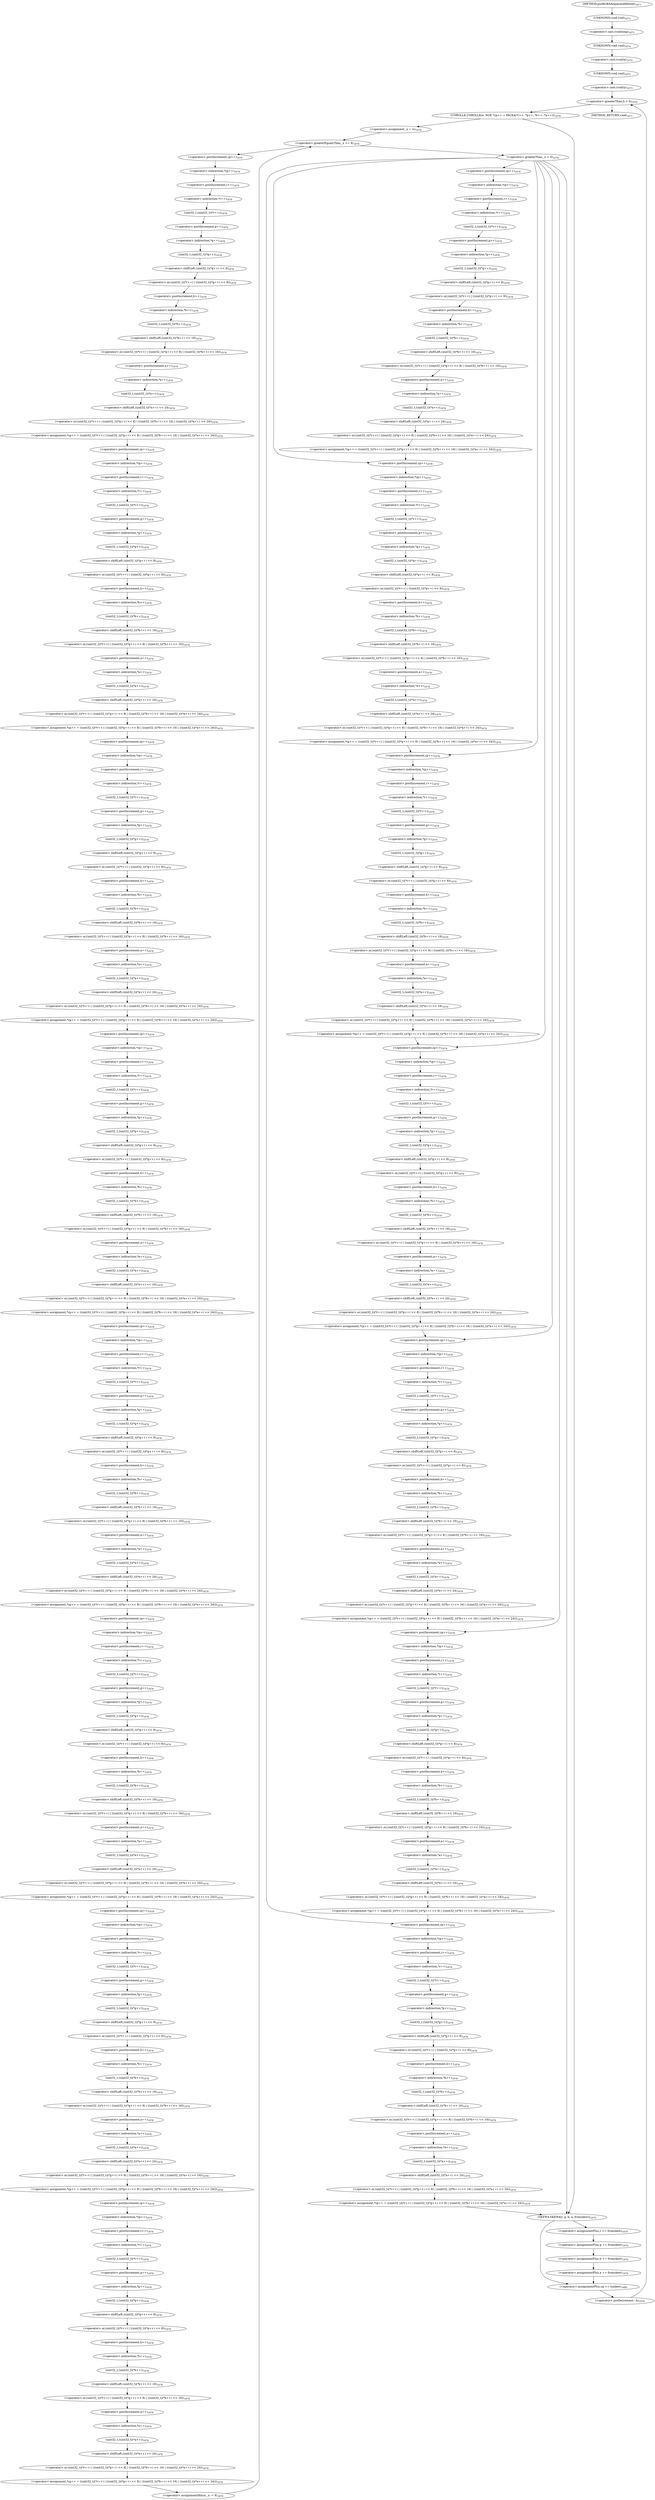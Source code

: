 digraph "putRGBAAseparate8bittile" {  
"53856" [label = <(&lt;operator&gt;.cast,(void)img)<SUB>1873</SUB>> ]
"53859" [label = <(&lt;operator&gt;.cast,(void)x)<SUB>1874</SUB>> ]
"53862" [label = <(&lt;operator&gt;.cast,(void)y)<SUB>1875</SUB>> ]
"53857" [label = <(UNKNOWN,void,void)<SUB>1873</SUB>> ]
"53860" [label = <(UNKNOWN,void,void)<SUB>1874</SUB>> ]
"53863" [label = <(UNKNOWN,void,void)<SUB>1875</SUB>> ]
"53867" [label = <(&lt;operator&gt;.greaterThan,h &gt; 0)<SUB>1876</SUB>> ]
"53870" [label = <(&lt;operator&gt;.preDecrement,--h)<SUB>1876</SUB>> ]
"53873" [label = <(UNROLL8,UNROLL8(w, NOP, *cp++ = PACK4(*r++, *g++, *b++, *a++)))<SUB>1878</SUB>> ]
"54347" [label = <(SKEW4,SKEW4(r, g, b, a, fromskew))<SUB>1879</SUB>> ]
"54367" [label = <(&lt;operator&gt;.assignmentPlus,cp += toskew)<SUB>1880</SUB>> ]
"54355" [label = <(&lt;operator&gt;.assignmentPlus,r += fromskew)<SUB>1879</SUB>> ]
"54358" [label = <(&lt;operator&gt;.assignmentPlus,g += fromskew)<SUB>1879</SUB>> ]
"54361" [label = <(&lt;operator&gt;.assignmentPlus,b += fromskew)<SUB>1879</SUB>> ]
"54364" [label = <(&lt;operator&gt;.assignmentPlus,a += fromskew)<SUB>1879</SUB>> ]
"53883" [label = <(&lt;operator&gt;.greaterEqualsThan,_x &gt;= 8)<SUB>1878</SUB>> ]
"53886" [label = <(&lt;operator&gt;.assignmentMinus,_x -= 8)<SUB>1878</SUB>> ]
"54123" [label = <(&lt;operator&gt;.greaterThan,_x &gt; 0)<SUB>1878</SUB>> ]
"53880" [label = <(&lt;operator&gt;.assignment,_x = w)<SUB>1878</SUB>> ]
"53890" [label = <(&lt;operator&gt;.assignment,*cp++ = ((uint32_t)(*r++) | ((uint32_t)(*g++) &lt;&lt; 8) | ((uint32_t)(*b++) &lt;&lt; 16) | ((uint32_t)(*a++) &lt;&lt; 24)))<SUB>1878</SUB>> ]
"53919" [label = <(&lt;operator&gt;.assignment,*cp++ = ((uint32_t)(*r++) | ((uint32_t)(*g++) &lt;&lt; 8) | ((uint32_t)(*b++) &lt;&lt; 16) | ((uint32_t)(*a++) &lt;&lt; 24)))<SUB>1878</SUB>> ]
"53948" [label = <(&lt;operator&gt;.assignment,*cp++ = ((uint32_t)(*r++) | ((uint32_t)(*g++) &lt;&lt; 8) | ((uint32_t)(*b++) &lt;&lt; 16) | ((uint32_t)(*a++) &lt;&lt; 24)))<SUB>1878</SUB>> ]
"53977" [label = <(&lt;operator&gt;.assignment,*cp++ = ((uint32_t)(*r++) | ((uint32_t)(*g++) &lt;&lt; 8) | ((uint32_t)(*b++) &lt;&lt; 16) | ((uint32_t)(*a++) &lt;&lt; 24)))<SUB>1878</SUB>> ]
"54006" [label = <(&lt;operator&gt;.assignment,*cp++ = ((uint32_t)(*r++) | ((uint32_t)(*g++) &lt;&lt; 8) | ((uint32_t)(*b++) &lt;&lt; 16) | ((uint32_t)(*a++) &lt;&lt; 24)))<SUB>1878</SUB>> ]
"54035" [label = <(&lt;operator&gt;.assignment,*cp++ = ((uint32_t)(*r++) | ((uint32_t)(*g++) &lt;&lt; 8) | ((uint32_t)(*b++) &lt;&lt; 16) | ((uint32_t)(*a++) &lt;&lt; 24)))<SUB>1878</SUB>> ]
"54064" [label = <(&lt;operator&gt;.assignment,*cp++ = ((uint32_t)(*r++) | ((uint32_t)(*g++) &lt;&lt; 8) | ((uint32_t)(*b++) &lt;&lt; 16) | ((uint32_t)(*a++) &lt;&lt; 24)))<SUB>1878</SUB>> ]
"54093" [label = <(&lt;operator&gt;.assignment,*cp++ = ((uint32_t)(*r++) | ((uint32_t)(*g++) &lt;&lt; 8) | ((uint32_t)(*b++) &lt;&lt; 16) | ((uint32_t)(*a++) &lt;&lt; 24)))<SUB>1878</SUB>> ]
"53891" [label = <(&lt;operator&gt;.indirection,*cp++)<SUB>1878</SUB>> ]
"53894" [label = <(&lt;operator&gt;.or,(uint32_t)(*r++) | ((uint32_t)(*g++) &lt;&lt; 8) | ((uint32_t)(*b++) &lt;&lt; 16) | ((uint32_t)(*a++) &lt;&lt; 24))<SUB>1878</SUB>> ]
"53920" [label = <(&lt;operator&gt;.indirection,*cp++)<SUB>1878</SUB>> ]
"53923" [label = <(&lt;operator&gt;.or,(uint32_t)(*r++) | ((uint32_t)(*g++) &lt;&lt; 8) | ((uint32_t)(*b++) &lt;&lt; 16) | ((uint32_t)(*a++) &lt;&lt; 24))<SUB>1878</SUB>> ]
"53949" [label = <(&lt;operator&gt;.indirection,*cp++)<SUB>1878</SUB>> ]
"53952" [label = <(&lt;operator&gt;.or,(uint32_t)(*r++) | ((uint32_t)(*g++) &lt;&lt; 8) | ((uint32_t)(*b++) &lt;&lt; 16) | ((uint32_t)(*a++) &lt;&lt; 24))<SUB>1878</SUB>> ]
"53978" [label = <(&lt;operator&gt;.indirection,*cp++)<SUB>1878</SUB>> ]
"53981" [label = <(&lt;operator&gt;.or,(uint32_t)(*r++) | ((uint32_t)(*g++) &lt;&lt; 8) | ((uint32_t)(*b++) &lt;&lt; 16) | ((uint32_t)(*a++) &lt;&lt; 24))<SUB>1878</SUB>> ]
"54007" [label = <(&lt;operator&gt;.indirection,*cp++)<SUB>1878</SUB>> ]
"54010" [label = <(&lt;operator&gt;.or,(uint32_t)(*r++) | ((uint32_t)(*g++) &lt;&lt; 8) | ((uint32_t)(*b++) &lt;&lt; 16) | ((uint32_t)(*a++) &lt;&lt; 24))<SUB>1878</SUB>> ]
"54036" [label = <(&lt;operator&gt;.indirection,*cp++)<SUB>1878</SUB>> ]
"54039" [label = <(&lt;operator&gt;.or,(uint32_t)(*r++) | ((uint32_t)(*g++) &lt;&lt; 8) | ((uint32_t)(*b++) &lt;&lt; 16) | ((uint32_t)(*a++) &lt;&lt; 24))<SUB>1878</SUB>> ]
"54065" [label = <(&lt;operator&gt;.indirection,*cp++)<SUB>1878</SUB>> ]
"54068" [label = <(&lt;operator&gt;.or,(uint32_t)(*r++) | ((uint32_t)(*g++) &lt;&lt; 8) | ((uint32_t)(*b++) &lt;&lt; 16) | ((uint32_t)(*a++) &lt;&lt; 24))<SUB>1878</SUB>> ]
"54094" [label = <(&lt;operator&gt;.indirection,*cp++)<SUB>1878</SUB>> ]
"54097" [label = <(&lt;operator&gt;.or,(uint32_t)(*r++) | ((uint32_t)(*g++) &lt;&lt; 8) | ((uint32_t)(*b++) &lt;&lt; 16) | ((uint32_t)(*a++) &lt;&lt; 24))<SUB>1878</SUB>> ]
"53892" [label = <(&lt;operator&gt;.postIncrement,cp++)<SUB>1878</SUB>> ]
"53895" [label = <(&lt;operator&gt;.or,(uint32_t)(*r++) | ((uint32_t)(*g++) &lt;&lt; 8) | ((uint32_t)(*b++) &lt;&lt; 16))<SUB>1878</SUB>> ]
"53913" [label = <(&lt;operator&gt;.shiftLeft,(uint32_t)(*a++) &lt;&lt; 24)<SUB>1878</SUB>> ]
"53921" [label = <(&lt;operator&gt;.postIncrement,cp++)<SUB>1878</SUB>> ]
"53924" [label = <(&lt;operator&gt;.or,(uint32_t)(*r++) | ((uint32_t)(*g++) &lt;&lt; 8) | ((uint32_t)(*b++) &lt;&lt; 16))<SUB>1878</SUB>> ]
"53942" [label = <(&lt;operator&gt;.shiftLeft,(uint32_t)(*a++) &lt;&lt; 24)<SUB>1878</SUB>> ]
"53950" [label = <(&lt;operator&gt;.postIncrement,cp++)<SUB>1878</SUB>> ]
"53953" [label = <(&lt;operator&gt;.or,(uint32_t)(*r++) | ((uint32_t)(*g++) &lt;&lt; 8) | ((uint32_t)(*b++) &lt;&lt; 16))<SUB>1878</SUB>> ]
"53971" [label = <(&lt;operator&gt;.shiftLeft,(uint32_t)(*a++) &lt;&lt; 24)<SUB>1878</SUB>> ]
"53979" [label = <(&lt;operator&gt;.postIncrement,cp++)<SUB>1878</SUB>> ]
"53982" [label = <(&lt;operator&gt;.or,(uint32_t)(*r++) | ((uint32_t)(*g++) &lt;&lt; 8) | ((uint32_t)(*b++) &lt;&lt; 16))<SUB>1878</SUB>> ]
"54000" [label = <(&lt;operator&gt;.shiftLeft,(uint32_t)(*a++) &lt;&lt; 24)<SUB>1878</SUB>> ]
"54008" [label = <(&lt;operator&gt;.postIncrement,cp++)<SUB>1878</SUB>> ]
"54011" [label = <(&lt;operator&gt;.or,(uint32_t)(*r++) | ((uint32_t)(*g++) &lt;&lt; 8) | ((uint32_t)(*b++) &lt;&lt; 16))<SUB>1878</SUB>> ]
"54029" [label = <(&lt;operator&gt;.shiftLeft,(uint32_t)(*a++) &lt;&lt; 24)<SUB>1878</SUB>> ]
"54037" [label = <(&lt;operator&gt;.postIncrement,cp++)<SUB>1878</SUB>> ]
"54040" [label = <(&lt;operator&gt;.or,(uint32_t)(*r++) | ((uint32_t)(*g++) &lt;&lt; 8) | ((uint32_t)(*b++) &lt;&lt; 16))<SUB>1878</SUB>> ]
"54058" [label = <(&lt;operator&gt;.shiftLeft,(uint32_t)(*a++) &lt;&lt; 24)<SUB>1878</SUB>> ]
"54066" [label = <(&lt;operator&gt;.postIncrement,cp++)<SUB>1878</SUB>> ]
"54069" [label = <(&lt;operator&gt;.or,(uint32_t)(*r++) | ((uint32_t)(*g++) &lt;&lt; 8) | ((uint32_t)(*b++) &lt;&lt; 16))<SUB>1878</SUB>> ]
"54087" [label = <(&lt;operator&gt;.shiftLeft,(uint32_t)(*a++) &lt;&lt; 24)<SUB>1878</SUB>> ]
"54095" [label = <(&lt;operator&gt;.postIncrement,cp++)<SUB>1878</SUB>> ]
"54098" [label = <(&lt;operator&gt;.or,(uint32_t)(*r++) | ((uint32_t)(*g++) &lt;&lt; 8) | ((uint32_t)(*b++) &lt;&lt; 16))<SUB>1878</SUB>> ]
"54116" [label = <(&lt;operator&gt;.shiftLeft,(uint32_t)(*a++) &lt;&lt; 24)<SUB>1878</SUB>> ]
"54132" [label = <(&lt;operator&gt;.assignment,*cp++ = ((uint32_t)(*r++) | ((uint32_t)(*g++) &lt;&lt; 8) | ((uint32_t)(*b++) &lt;&lt; 16) | ((uint32_t)(*a++) &lt;&lt; 24)))<SUB>1878</SUB>> ]
"54163" [label = <(&lt;operator&gt;.assignment,*cp++ = ((uint32_t)(*r++) | ((uint32_t)(*g++) &lt;&lt; 8) | ((uint32_t)(*b++) &lt;&lt; 16) | ((uint32_t)(*a++) &lt;&lt; 24)))<SUB>1878</SUB>> ]
"54194" [label = <(&lt;operator&gt;.assignment,*cp++ = ((uint32_t)(*r++) | ((uint32_t)(*g++) &lt;&lt; 8) | ((uint32_t)(*b++) &lt;&lt; 16) | ((uint32_t)(*a++) &lt;&lt; 24)))<SUB>1878</SUB>> ]
"54225" [label = <(&lt;operator&gt;.assignment,*cp++ = ((uint32_t)(*r++) | ((uint32_t)(*g++) &lt;&lt; 8) | ((uint32_t)(*b++) &lt;&lt; 16) | ((uint32_t)(*a++) &lt;&lt; 24)))<SUB>1878</SUB>> ]
"54256" [label = <(&lt;operator&gt;.assignment,*cp++ = ((uint32_t)(*r++) | ((uint32_t)(*g++) &lt;&lt; 8) | ((uint32_t)(*b++) &lt;&lt; 16) | ((uint32_t)(*a++) &lt;&lt; 24)))<SUB>1878</SUB>> ]
"54287" [label = <(&lt;operator&gt;.assignment,*cp++ = ((uint32_t)(*r++) | ((uint32_t)(*g++) &lt;&lt; 8) | ((uint32_t)(*b++) &lt;&lt; 16) | ((uint32_t)(*a++) &lt;&lt; 24)))<SUB>1878</SUB>> ]
"54318" [label = <(&lt;operator&gt;.assignment,*cp++ = ((uint32_t)(*r++) | ((uint32_t)(*g++) &lt;&lt; 8) | ((uint32_t)(*b++) &lt;&lt; 16) | ((uint32_t)(*a++) &lt;&lt; 24)))<SUB>1878</SUB>> ]
"53896" [label = <(&lt;operator&gt;.or,(uint32_t)(*r++) | ((uint32_t)(*g++) &lt;&lt; 8))<SUB>1878</SUB>> ]
"53907" [label = <(&lt;operator&gt;.shiftLeft,(uint32_t)(*b++) &lt;&lt; 16)<SUB>1878</SUB>> ]
"53914" [label = <(uint32_t,(uint32_t)(*a++))<SUB>1878</SUB>> ]
"53925" [label = <(&lt;operator&gt;.or,(uint32_t)(*r++) | ((uint32_t)(*g++) &lt;&lt; 8))<SUB>1878</SUB>> ]
"53936" [label = <(&lt;operator&gt;.shiftLeft,(uint32_t)(*b++) &lt;&lt; 16)<SUB>1878</SUB>> ]
"53943" [label = <(uint32_t,(uint32_t)(*a++))<SUB>1878</SUB>> ]
"53954" [label = <(&lt;operator&gt;.or,(uint32_t)(*r++) | ((uint32_t)(*g++) &lt;&lt; 8))<SUB>1878</SUB>> ]
"53965" [label = <(&lt;operator&gt;.shiftLeft,(uint32_t)(*b++) &lt;&lt; 16)<SUB>1878</SUB>> ]
"53972" [label = <(uint32_t,(uint32_t)(*a++))<SUB>1878</SUB>> ]
"53983" [label = <(&lt;operator&gt;.or,(uint32_t)(*r++) | ((uint32_t)(*g++) &lt;&lt; 8))<SUB>1878</SUB>> ]
"53994" [label = <(&lt;operator&gt;.shiftLeft,(uint32_t)(*b++) &lt;&lt; 16)<SUB>1878</SUB>> ]
"54001" [label = <(uint32_t,(uint32_t)(*a++))<SUB>1878</SUB>> ]
"54012" [label = <(&lt;operator&gt;.or,(uint32_t)(*r++) | ((uint32_t)(*g++) &lt;&lt; 8))<SUB>1878</SUB>> ]
"54023" [label = <(&lt;operator&gt;.shiftLeft,(uint32_t)(*b++) &lt;&lt; 16)<SUB>1878</SUB>> ]
"54030" [label = <(uint32_t,(uint32_t)(*a++))<SUB>1878</SUB>> ]
"54041" [label = <(&lt;operator&gt;.or,(uint32_t)(*r++) | ((uint32_t)(*g++) &lt;&lt; 8))<SUB>1878</SUB>> ]
"54052" [label = <(&lt;operator&gt;.shiftLeft,(uint32_t)(*b++) &lt;&lt; 16)<SUB>1878</SUB>> ]
"54059" [label = <(uint32_t,(uint32_t)(*a++))<SUB>1878</SUB>> ]
"54070" [label = <(&lt;operator&gt;.or,(uint32_t)(*r++) | ((uint32_t)(*g++) &lt;&lt; 8))<SUB>1878</SUB>> ]
"54081" [label = <(&lt;operator&gt;.shiftLeft,(uint32_t)(*b++) &lt;&lt; 16)<SUB>1878</SUB>> ]
"54088" [label = <(uint32_t,(uint32_t)(*a++))<SUB>1878</SUB>> ]
"54099" [label = <(&lt;operator&gt;.or,(uint32_t)(*r++) | ((uint32_t)(*g++) &lt;&lt; 8))<SUB>1878</SUB>> ]
"54110" [label = <(&lt;operator&gt;.shiftLeft,(uint32_t)(*b++) &lt;&lt; 16)<SUB>1878</SUB>> ]
"54117" [label = <(uint32_t,(uint32_t)(*a++))<SUB>1878</SUB>> ]
"54133" [label = <(&lt;operator&gt;.indirection,*cp++)<SUB>1878</SUB>> ]
"54136" [label = <(&lt;operator&gt;.or,(uint32_t)(*r++) | ((uint32_t)(*g++) &lt;&lt; 8) | ((uint32_t)(*b++) &lt;&lt; 16) | ((uint32_t)(*a++) &lt;&lt; 24))<SUB>1878</SUB>> ]
"54164" [label = <(&lt;operator&gt;.indirection,*cp++)<SUB>1878</SUB>> ]
"54167" [label = <(&lt;operator&gt;.or,(uint32_t)(*r++) | ((uint32_t)(*g++) &lt;&lt; 8) | ((uint32_t)(*b++) &lt;&lt; 16) | ((uint32_t)(*a++) &lt;&lt; 24))<SUB>1878</SUB>> ]
"54195" [label = <(&lt;operator&gt;.indirection,*cp++)<SUB>1878</SUB>> ]
"54198" [label = <(&lt;operator&gt;.or,(uint32_t)(*r++) | ((uint32_t)(*g++) &lt;&lt; 8) | ((uint32_t)(*b++) &lt;&lt; 16) | ((uint32_t)(*a++) &lt;&lt; 24))<SUB>1878</SUB>> ]
"54226" [label = <(&lt;operator&gt;.indirection,*cp++)<SUB>1878</SUB>> ]
"54229" [label = <(&lt;operator&gt;.or,(uint32_t)(*r++) | ((uint32_t)(*g++) &lt;&lt; 8) | ((uint32_t)(*b++) &lt;&lt; 16) | ((uint32_t)(*a++) &lt;&lt; 24))<SUB>1878</SUB>> ]
"54257" [label = <(&lt;operator&gt;.indirection,*cp++)<SUB>1878</SUB>> ]
"54260" [label = <(&lt;operator&gt;.or,(uint32_t)(*r++) | ((uint32_t)(*g++) &lt;&lt; 8) | ((uint32_t)(*b++) &lt;&lt; 16) | ((uint32_t)(*a++) &lt;&lt; 24))<SUB>1878</SUB>> ]
"54288" [label = <(&lt;operator&gt;.indirection,*cp++)<SUB>1878</SUB>> ]
"54291" [label = <(&lt;operator&gt;.or,(uint32_t)(*r++) | ((uint32_t)(*g++) &lt;&lt; 8) | ((uint32_t)(*b++) &lt;&lt; 16) | ((uint32_t)(*a++) &lt;&lt; 24))<SUB>1878</SUB>> ]
"54319" [label = <(&lt;operator&gt;.indirection,*cp++)<SUB>1878</SUB>> ]
"54322" [label = <(&lt;operator&gt;.or,(uint32_t)(*r++) | ((uint32_t)(*g++) &lt;&lt; 8) | ((uint32_t)(*b++) &lt;&lt; 16) | ((uint32_t)(*a++) &lt;&lt; 24))<SUB>1878</SUB>> ]
"53897" [label = <(uint32_t,(uint32_t)(*r++))<SUB>1878</SUB>> ]
"53901" [label = <(&lt;operator&gt;.shiftLeft,(uint32_t)(*g++) &lt;&lt; 8)<SUB>1878</SUB>> ]
"53908" [label = <(uint32_t,(uint32_t)(*b++))<SUB>1878</SUB>> ]
"53915" [label = <(&lt;operator&gt;.indirection,*a++)<SUB>1878</SUB>> ]
"53926" [label = <(uint32_t,(uint32_t)(*r++))<SUB>1878</SUB>> ]
"53930" [label = <(&lt;operator&gt;.shiftLeft,(uint32_t)(*g++) &lt;&lt; 8)<SUB>1878</SUB>> ]
"53937" [label = <(uint32_t,(uint32_t)(*b++))<SUB>1878</SUB>> ]
"53944" [label = <(&lt;operator&gt;.indirection,*a++)<SUB>1878</SUB>> ]
"53955" [label = <(uint32_t,(uint32_t)(*r++))<SUB>1878</SUB>> ]
"53959" [label = <(&lt;operator&gt;.shiftLeft,(uint32_t)(*g++) &lt;&lt; 8)<SUB>1878</SUB>> ]
"53966" [label = <(uint32_t,(uint32_t)(*b++))<SUB>1878</SUB>> ]
"53973" [label = <(&lt;operator&gt;.indirection,*a++)<SUB>1878</SUB>> ]
"53984" [label = <(uint32_t,(uint32_t)(*r++))<SUB>1878</SUB>> ]
"53988" [label = <(&lt;operator&gt;.shiftLeft,(uint32_t)(*g++) &lt;&lt; 8)<SUB>1878</SUB>> ]
"53995" [label = <(uint32_t,(uint32_t)(*b++))<SUB>1878</SUB>> ]
"54002" [label = <(&lt;operator&gt;.indirection,*a++)<SUB>1878</SUB>> ]
"54013" [label = <(uint32_t,(uint32_t)(*r++))<SUB>1878</SUB>> ]
"54017" [label = <(&lt;operator&gt;.shiftLeft,(uint32_t)(*g++) &lt;&lt; 8)<SUB>1878</SUB>> ]
"54024" [label = <(uint32_t,(uint32_t)(*b++))<SUB>1878</SUB>> ]
"54031" [label = <(&lt;operator&gt;.indirection,*a++)<SUB>1878</SUB>> ]
"54042" [label = <(uint32_t,(uint32_t)(*r++))<SUB>1878</SUB>> ]
"54046" [label = <(&lt;operator&gt;.shiftLeft,(uint32_t)(*g++) &lt;&lt; 8)<SUB>1878</SUB>> ]
"54053" [label = <(uint32_t,(uint32_t)(*b++))<SUB>1878</SUB>> ]
"54060" [label = <(&lt;operator&gt;.indirection,*a++)<SUB>1878</SUB>> ]
"54071" [label = <(uint32_t,(uint32_t)(*r++))<SUB>1878</SUB>> ]
"54075" [label = <(&lt;operator&gt;.shiftLeft,(uint32_t)(*g++) &lt;&lt; 8)<SUB>1878</SUB>> ]
"54082" [label = <(uint32_t,(uint32_t)(*b++))<SUB>1878</SUB>> ]
"54089" [label = <(&lt;operator&gt;.indirection,*a++)<SUB>1878</SUB>> ]
"54100" [label = <(uint32_t,(uint32_t)(*r++))<SUB>1878</SUB>> ]
"54104" [label = <(&lt;operator&gt;.shiftLeft,(uint32_t)(*g++) &lt;&lt; 8)<SUB>1878</SUB>> ]
"54111" [label = <(uint32_t,(uint32_t)(*b++))<SUB>1878</SUB>> ]
"54118" [label = <(&lt;operator&gt;.indirection,*a++)<SUB>1878</SUB>> ]
"54134" [label = <(&lt;operator&gt;.postIncrement,cp++)<SUB>1878</SUB>> ]
"54137" [label = <(&lt;operator&gt;.or,(uint32_t)(*r++) | ((uint32_t)(*g++) &lt;&lt; 8) | ((uint32_t)(*b++) &lt;&lt; 16))<SUB>1878</SUB>> ]
"54155" [label = <(&lt;operator&gt;.shiftLeft,(uint32_t)(*a++) &lt;&lt; 24)<SUB>1878</SUB>> ]
"54165" [label = <(&lt;operator&gt;.postIncrement,cp++)<SUB>1878</SUB>> ]
"54168" [label = <(&lt;operator&gt;.or,(uint32_t)(*r++) | ((uint32_t)(*g++) &lt;&lt; 8) | ((uint32_t)(*b++) &lt;&lt; 16))<SUB>1878</SUB>> ]
"54186" [label = <(&lt;operator&gt;.shiftLeft,(uint32_t)(*a++) &lt;&lt; 24)<SUB>1878</SUB>> ]
"54196" [label = <(&lt;operator&gt;.postIncrement,cp++)<SUB>1878</SUB>> ]
"54199" [label = <(&lt;operator&gt;.or,(uint32_t)(*r++) | ((uint32_t)(*g++) &lt;&lt; 8) | ((uint32_t)(*b++) &lt;&lt; 16))<SUB>1878</SUB>> ]
"54217" [label = <(&lt;operator&gt;.shiftLeft,(uint32_t)(*a++) &lt;&lt; 24)<SUB>1878</SUB>> ]
"54227" [label = <(&lt;operator&gt;.postIncrement,cp++)<SUB>1878</SUB>> ]
"54230" [label = <(&lt;operator&gt;.or,(uint32_t)(*r++) | ((uint32_t)(*g++) &lt;&lt; 8) | ((uint32_t)(*b++) &lt;&lt; 16))<SUB>1878</SUB>> ]
"54248" [label = <(&lt;operator&gt;.shiftLeft,(uint32_t)(*a++) &lt;&lt; 24)<SUB>1878</SUB>> ]
"54258" [label = <(&lt;operator&gt;.postIncrement,cp++)<SUB>1878</SUB>> ]
"54261" [label = <(&lt;operator&gt;.or,(uint32_t)(*r++) | ((uint32_t)(*g++) &lt;&lt; 8) | ((uint32_t)(*b++) &lt;&lt; 16))<SUB>1878</SUB>> ]
"54279" [label = <(&lt;operator&gt;.shiftLeft,(uint32_t)(*a++) &lt;&lt; 24)<SUB>1878</SUB>> ]
"54289" [label = <(&lt;operator&gt;.postIncrement,cp++)<SUB>1878</SUB>> ]
"54292" [label = <(&lt;operator&gt;.or,(uint32_t)(*r++) | ((uint32_t)(*g++) &lt;&lt; 8) | ((uint32_t)(*b++) &lt;&lt; 16))<SUB>1878</SUB>> ]
"54310" [label = <(&lt;operator&gt;.shiftLeft,(uint32_t)(*a++) &lt;&lt; 24)<SUB>1878</SUB>> ]
"54320" [label = <(&lt;operator&gt;.postIncrement,cp++)<SUB>1878</SUB>> ]
"54323" [label = <(&lt;operator&gt;.or,(uint32_t)(*r++) | ((uint32_t)(*g++) &lt;&lt; 8) | ((uint32_t)(*b++) &lt;&lt; 16))<SUB>1878</SUB>> ]
"54341" [label = <(&lt;operator&gt;.shiftLeft,(uint32_t)(*a++) &lt;&lt; 24)<SUB>1878</SUB>> ]
"53898" [label = <(&lt;operator&gt;.indirection,*r++)<SUB>1878</SUB>> ]
"53902" [label = <(uint32_t,(uint32_t)(*g++))<SUB>1878</SUB>> ]
"53909" [label = <(&lt;operator&gt;.indirection,*b++)<SUB>1878</SUB>> ]
"53916" [label = <(&lt;operator&gt;.postIncrement,a++)<SUB>1878</SUB>> ]
"53927" [label = <(&lt;operator&gt;.indirection,*r++)<SUB>1878</SUB>> ]
"53931" [label = <(uint32_t,(uint32_t)(*g++))<SUB>1878</SUB>> ]
"53938" [label = <(&lt;operator&gt;.indirection,*b++)<SUB>1878</SUB>> ]
"53945" [label = <(&lt;operator&gt;.postIncrement,a++)<SUB>1878</SUB>> ]
"53956" [label = <(&lt;operator&gt;.indirection,*r++)<SUB>1878</SUB>> ]
"53960" [label = <(uint32_t,(uint32_t)(*g++))<SUB>1878</SUB>> ]
"53967" [label = <(&lt;operator&gt;.indirection,*b++)<SUB>1878</SUB>> ]
"53974" [label = <(&lt;operator&gt;.postIncrement,a++)<SUB>1878</SUB>> ]
"53985" [label = <(&lt;operator&gt;.indirection,*r++)<SUB>1878</SUB>> ]
"53989" [label = <(uint32_t,(uint32_t)(*g++))<SUB>1878</SUB>> ]
"53996" [label = <(&lt;operator&gt;.indirection,*b++)<SUB>1878</SUB>> ]
"54003" [label = <(&lt;operator&gt;.postIncrement,a++)<SUB>1878</SUB>> ]
"54014" [label = <(&lt;operator&gt;.indirection,*r++)<SUB>1878</SUB>> ]
"54018" [label = <(uint32_t,(uint32_t)(*g++))<SUB>1878</SUB>> ]
"54025" [label = <(&lt;operator&gt;.indirection,*b++)<SUB>1878</SUB>> ]
"54032" [label = <(&lt;operator&gt;.postIncrement,a++)<SUB>1878</SUB>> ]
"54043" [label = <(&lt;operator&gt;.indirection,*r++)<SUB>1878</SUB>> ]
"54047" [label = <(uint32_t,(uint32_t)(*g++))<SUB>1878</SUB>> ]
"54054" [label = <(&lt;operator&gt;.indirection,*b++)<SUB>1878</SUB>> ]
"54061" [label = <(&lt;operator&gt;.postIncrement,a++)<SUB>1878</SUB>> ]
"54072" [label = <(&lt;operator&gt;.indirection,*r++)<SUB>1878</SUB>> ]
"54076" [label = <(uint32_t,(uint32_t)(*g++))<SUB>1878</SUB>> ]
"54083" [label = <(&lt;operator&gt;.indirection,*b++)<SUB>1878</SUB>> ]
"54090" [label = <(&lt;operator&gt;.postIncrement,a++)<SUB>1878</SUB>> ]
"54101" [label = <(&lt;operator&gt;.indirection,*r++)<SUB>1878</SUB>> ]
"54105" [label = <(uint32_t,(uint32_t)(*g++))<SUB>1878</SUB>> ]
"54112" [label = <(&lt;operator&gt;.indirection,*b++)<SUB>1878</SUB>> ]
"54119" [label = <(&lt;operator&gt;.postIncrement,a++)<SUB>1878</SUB>> ]
"54138" [label = <(&lt;operator&gt;.or,(uint32_t)(*r++) | ((uint32_t)(*g++) &lt;&lt; 8))<SUB>1878</SUB>> ]
"54149" [label = <(&lt;operator&gt;.shiftLeft,(uint32_t)(*b++) &lt;&lt; 16)<SUB>1878</SUB>> ]
"54156" [label = <(uint32_t,(uint32_t)(*a++))<SUB>1878</SUB>> ]
"54169" [label = <(&lt;operator&gt;.or,(uint32_t)(*r++) | ((uint32_t)(*g++) &lt;&lt; 8))<SUB>1878</SUB>> ]
"54180" [label = <(&lt;operator&gt;.shiftLeft,(uint32_t)(*b++) &lt;&lt; 16)<SUB>1878</SUB>> ]
"54187" [label = <(uint32_t,(uint32_t)(*a++))<SUB>1878</SUB>> ]
"54200" [label = <(&lt;operator&gt;.or,(uint32_t)(*r++) | ((uint32_t)(*g++) &lt;&lt; 8))<SUB>1878</SUB>> ]
"54211" [label = <(&lt;operator&gt;.shiftLeft,(uint32_t)(*b++) &lt;&lt; 16)<SUB>1878</SUB>> ]
"54218" [label = <(uint32_t,(uint32_t)(*a++))<SUB>1878</SUB>> ]
"54231" [label = <(&lt;operator&gt;.or,(uint32_t)(*r++) | ((uint32_t)(*g++) &lt;&lt; 8))<SUB>1878</SUB>> ]
"54242" [label = <(&lt;operator&gt;.shiftLeft,(uint32_t)(*b++) &lt;&lt; 16)<SUB>1878</SUB>> ]
"54249" [label = <(uint32_t,(uint32_t)(*a++))<SUB>1878</SUB>> ]
"54262" [label = <(&lt;operator&gt;.or,(uint32_t)(*r++) | ((uint32_t)(*g++) &lt;&lt; 8))<SUB>1878</SUB>> ]
"54273" [label = <(&lt;operator&gt;.shiftLeft,(uint32_t)(*b++) &lt;&lt; 16)<SUB>1878</SUB>> ]
"54280" [label = <(uint32_t,(uint32_t)(*a++))<SUB>1878</SUB>> ]
"54293" [label = <(&lt;operator&gt;.or,(uint32_t)(*r++) | ((uint32_t)(*g++) &lt;&lt; 8))<SUB>1878</SUB>> ]
"54304" [label = <(&lt;operator&gt;.shiftLeft,(uint32_t)(*b++) &lt;&lt; 16)<SUB>1878</SUB>> ]
"54311" [label = <(uint32_t,(uint32_t)(*a++))<SUB>1878</SUB>> ]
"54324" [label = <(&lt;operator&gt;.or,(uint32_t)(*r++) | ((uint32_t)(*g++) &lt;&lt; 8))<SUB>1878</SUB>> ]
"54335" [label = <(&lt;operator&gt;.shiftLeft,(uint32_t)(*b++) &lt;&lt; 16)<SUB>1878</SUB>> ]
"54342" [label = <(uint32_t,(uint32_t)(*a++))<SUB>1878</SUB>> ]
"53899" [label = <(&lt;operator&gt;.postIncrement,r++)<SUB>1878</SUB>> ]
"53903" [label = <(&lt;operator&gt;.indirection,*g++)<SUB>1878</SUB>> ]
"53910" [label = <(&lt;operator&gt;.postIncrement,b++)<SUB>1878</SUB>> ]
"53928" [label = <(&lt;operator&gt;.postIncrement,r++)<SUB>1878</SUB>> ]
"53932" [label = <(&lt;operator&gt;.indirection,*g++)<SUB>1878</SUB>> ]
"53939" [label = <(&lt;operator&gt;.postIncrement,b++)<SUB>1878</SUB>> ]
"53957" [label = <(&lt;operator&gt;.postIncrement,r++)<SUB>1878</SUB>> ]
"53961" [label = <(&lt;operator&gt;.indirection,*g++)<SUB>1878</SUB>> ]
"53968" [label = <(&lt;operator&gt;.postIncrement,b++)<SUB>1878</SUB>> ]
"53986" [label = <(&lt;operator&gt;.postIncrement,r++)<SUB>1878</SUB>> ]
"53990" [label = <(&lt;operator&gt;.indirection,*g++)<SUB>1878</SUB>> ]
"53997" [label = <(&lt;operator&gt;.postIncrement,b++)<SUB>1878</SUB>> ]
"54015" [label = <(&lt;operator&gt;.postIncrement,r++)<SUB>1878</SUB>> ]
"54019" [label = <(&lt;operator&gt;.indirection,*g++)<SUB>1878</SUB>> ]
"54026" [label = <(&lt;operator&gt;.postIncrement,b++)<SUB>1878</SUB>> ]
"54044" [label = <(&lt;operator&gt;.postIncrement,r++)<SUB>1878</SUB>> ]
"54048" [label = <(&lt;operator&gt;.indirection,*g++)<SUB>1878</SUB>> ]
"54055" [label = <(&lt;operator&gt;.postIncrement,b++)<SUB>1878</SUB>> ]
"54073" [label = <(&lt;operator&gt;.postIncrement,r++)<SUB>1878</SUB>> ]
"54077" [label = <(&lt;operator&gt;.indirection,*g++)<SUB>1878</SUB>> ]
"54084" [label = <(&lt;operator&gt;.postIncrement,b++)<SUB>1878</SUB>> ]
"54102" [label = <(&lt;operator&gt;.postIncrement,r++)<SUB>1878</SUB>> ]
"54106" [label = <(&lt;operator&gt;.indirection,*g++)<SUB>1878</SUB>> ]
"54113" [label = <(&lt;operator&gt;.postIncrement,b++)<SUB>1878</SUB>> ]
"54139" [label = <(uint32_t,(uint32_t)(*r++))<SUB>1878</SUB>> ]
"54143" [label = <(&lt;operator&gt;.shiftLeft,(uint32_t)(*g++) &lt;&lt; 8)<SUB>1878</SUB>> ]
"54150" [label = <(uint32_t,(uint32_t)(*b++))<SUB>1878</SUB>> ]
"54157" [label = <(&lt;operator&gt;.indirection,*a++)<SUB>1878</SUB>> ]
"54170" [label = <(uint32_t,(uint32_t)(*r++))<SUB>1878</SUB>> ]
"54174" [label = <(&lt;operator&gt;.shiftLeft,(uint32_t)(*g++) &lt;&lt; 8)<SUB>1878</SUB>> ]
"54181" [label = <(uint32_t,(uint32_t)(*b++))<SUB>1878</SUB>> ]
"54188" [label = <(&lt;operator&gt;.indirection,*a++)<SUB>1878</SUB>> ]
"54201" [label = <(uint32_t,(uint32_t)(*r++))<SUB>1878</SUB>> ]
"54205" [label = <(&lt;operator&gt;.shiftLeft,(uint32_t)(*g++) &lt;&lt; 8)<SUB>1878</SUB>> ]
"54212" [label = <(uint32_t,(uint32_t)(*b++))<SUB>1878</SUB>> ]
"54219" [label = <(&lt;operator&gt;.indirection,*a++)<SUB>1878</SUB>> ]
"54232" [label = <(uint32_t,(uint32_t)(*r++))<SUB>1878</SUB>> ]
"54236" [label = <(&lt;operator&gt;.shiftLeft,(uint32_t)(*g++) &lt;&lt; 8)<SUB>1878</SUB>> ]
"54243" [label = <(uint32_t,(uint32_t)(*b++))<SUB>1878</SUB>> ]
"54250" [label = <(&lt;operator&gt;.indirection,*a++)<SUB>1878</SUB>> ]
"54263" [label = <(uint32_t,(uint32_t)(*r++))<SUB>1878</SUB>> ]
"54267" [label = <(&lt;operator&gt;.shiftLeft,(uint32_t)(*g++) &lt;&lt; 8)<SUB>1878</SUB>> ]
"54274" [label = <(uint32_t,(uint32_t)(*b++))<SUB>1878</SUB>> ]
"54281" [label = <(&lt;operator&gt;.indirection,*a++)<SUB>1878</SUB>> ]
"54294" [label = <(uint32_t,(uint32_t)(*r++))<SUB>1878</SUB>> ]
"54298" [label = <(&lt;operator&gt;.shiftLeft,(uint32_t)(*g++) &lt;&lt; 8)<SUB>1878</SUB>> ]
"54305" [label = <(uint32_t,(uint32_t)(*b++))<SUB>1878</SUB>> ]
"54312" [label = <(&lt;operator&gt;.indirection,*a++)<SUB>1878</SUB>> ]
"54325" [label = <(uint32_t,(uint32_t)(*r++))<SUB>1878</SUB>> ]
"54329" [label = <(&lt;operator&gt;.shiftLeft,(uint32_t)(*g++) &lt;&lt; 8)<SUB>1878</SUB>> ]
"54336" [label = <(uint32_t,(uint32_t)(*b++))<SUB>1878</SUB>> ]
"54343" [label = <(&lt;operator&gt;.indirection,*a++)<SUB>1878</SUB>> ]
"53904" [label = <(&lt;operator&gt;.postIncrement,g++)<SUB>1878</SUB>> ]
"53933" [label = <(&lt;operator&gt;.postIncrement,g++)<SUB>1878</SUB>> ]
"53962" [label = <(&lt;operator&gt;.postIncrement,g++)<SUB>1878</SUB>> ]
"53991" [label = <(&lt;operator&gt;.postIncrement,g++)<SUB>1878</SUB>> ]
"54020" [label = <(&lt;operator&gt;.postIncrement,g++)<SUB>1878</SUB>> ]
"54049" [label = <(&lt;operator&gt;.postIncrement,g++)<SUB>1878</SUB>> ]
"54078" [label = <(&lt;operator&gt;.postIncrement,g++)<SUB>1878</SUB>> ]
"54107" [label = <(&lt;operator&gt;.postIncrement,g++)<SUB>1878</SUB>> ]
"54140" [label = <(&lt;operator&gt;.indirection,*r++)<SUB>1878</SUB>> ]
"54144" [label = <(uint32_t,(uint32_t)(*g++))<SUB>1878</SUB>> ]
"54151" [label = <(&lt;operator&gt;.indirection,*b++)<SUB>1878</SUB>> ]
"54158" [label = <(&lt;operator&gt;.postIncrement,a++)<SUB>1878</SUB>> ]
"54171" [label = <(&lt;operator&gt;.indirection,*r++)<SUB>1878</SUB>> ]
"54175" [label = <(uint32_t,(uint32_t)(*g++))<SUB>1878</SUB>> ]
"54182" [label = <(&lt;operator&gt;.indirection,*b++)<SUB>1878</SUB>> ]
"54189" [label = <(&lt;operator&gt;.postIncrement,a++)<SUB>1878</SUB>> ]
"54202" [label = <(&lt;operator&gt;.indirection,*r++)<SUB>1878</SUB>> ]
"54206" [label = <(uint32_t,(uint32_t)(*g++))<SUB>1878</SUB>> ]
"54213" [label = <(&lt;operator&gt;.indirection,*b++)<SUB>1878</SUB>> ]
"54220" [label = <(&lt;operator&gt;.postIncrement,a++)<SUB>1878</SUB>> ]
"54233" [label = <(&lt;operator&gt;.indirection,*r++)<SUB>1878</SUB>> ]
"54237" [label = <(uint32_t,(uint32_t)(*g++))<SUB>1878</SUB>> ]
"54244" [label = <(&lt;operator&gt;.indirection,*b++)<SUB>1878</SUB>> ]
"54251" [label = <(&lt;operator&gt;.postIncrement,a++)<SUB>1878</SUB>> ]
"54264" [label = <(&lt;operator&gt;.indirection,*r++)<SUB>1878</SUB>> ]
"54268" [label = <(uint32_t,(uint32_t)(*g++))<SUB>1878</SUB>> ]
"54275" [label = <(&lt;operator&gt;.indirection,*b++)<SUB>1878</SUB>> ]
"54282" [label = <(&lt;operator&gt;.postIncrement,a++)<SUB>1878</SUB>> ]
"54295" [label = <(&lt;operator&gt;.indirection,*r++)<SUB>1878</SUB>> ]
"54299" [label = <(uint32_t,(uint32_t)(*g++))<SUB>1878</SUB>> ]
"54306" [label = <(&lt;operator&gt;.indirection,*b++)<SUB>1878</SUB>> ]
"54313" [label = <(&lt;operator&gt;.postIncrement,a++)<SUB>1878</SUB>> ]
"54326" [label = <(&lt;operator&gt;.indirection,*r++)<SUB>1878</SUB>> ]
"54330" [label = <(uint32_t,(uint32_t)(*g++))<SUB>1878</SUB>> ]
"54337" [label = <(&lt;operator&gt;.indirection,*b++)<SUB>1878</SUB>> ]
"54344" [label = <(&lt;operator&gt;.postIncrement,a++)<SUB>1878</SUB>> ]
"54141" [label = <(&lt;operator&gt;.postIncrement,r++)<SUB>1878</SUB>> ]
"54145" [label = <(&lt;operator&gt;.indirection,*g++)<SUB>1878</SUB>> ]
"54152" [label = <(&lt;operator&gt;.postIncrement,b++)<SUB>1878</SUB>> ]
"54172" [label = <(&lt;operator&gt;.postIncrement,r++)<SUB>1878</SUB>> ]
"54176" [label = <(&lt;operator&gt;.indirection,*g++)<SUB>1878</SUB>> ]
"54183" [label = <(&lt;operator&gt;.postIncrement,b++)<SUB>1878</SUB>> ]
"54203" [label = <(&lt;operator&gt;.postIncrement,r++)<SUB>1878</SUB>> ]
"54207" [label = <(&lt;operator&gt;.indirection,*g++)<SUB>1878</SUB>> ]
"54214" [label = <(&lt;operator&gt;.postIncrement,b++)<SUB>1878</SUB>> ]
"54234" [label = <(&lt;operator&gt;.postIncrement,r++)<SUB>1878</SUB>> ]
"54238" [label = <(&lt;operator&gt;.indirection,*g++)<SUB>1878</SUB>> ]
"54245" [label = <(&lt;operator&gt;.postIncrement,b++)<SUB>1878</SUB>> ]
"54265" [label = <(&lt;operator&gt;.postIncrement,r++)<SUB>1878</SUB>> ]
"54269" [label = <(&lt;operator&gt;.indirection,*g++)<SUB>1878</SUB>> ]
"54276" [label = <(&lt;operator&gt;.postIncrement,b++)<SUB>1878</SUB>> ]
"54296" [label = <(&lt;operator&gt;.postIncrement,r++)<SUB>1878</SUB>> ]
"54300" [label = <(&lt;operator&gt;.indirection,*g++)<SUB>1878</SUB>> ]
"54307" [label = <(&lt;operator&gt;.postIncrement,b++)<SUB>1878</SUB>> ]
"54327" [label = <(&lt;operator&gt;.postIncrement,r++)<SUB>1878</SUB>> ]
"54331" [label = <(&lt;operator&gt;.indirection,*g++)<SUB>1878</SUB>> ]
"54338" [label = <(&lt;operator&gt;.postIncrement,b++)<SUB>1878</SUB>> ]
"54146" [label = <(&lt;operator&gt;.postIncrement,g++)<SUB>1878</SUB>> ]
"54177" [label = <(&lt;operator&gt;.postIncrement,g++)<SUB>1878</SUB>> ]
"54208" [label = <(&lt;operator&gt;.postIncrement,g++)<SUB>1878</SUB>> ]
"54239" [label = <(&lt;operator&gt;.postIncrement,g++)<SUB>1878</SUB>> ]
"54270" [label = <(&lt;operator&gt;.postIncrement,g++)<SUB>1878</SUB>> ]
"54301" [label = <(&lt;operator&gt;.postIncrement,g++)<SUB>1878</SUB>> ]
"54332" [label = <(&lt;operator&gt;.postIncrement,g++)<SUB>1878</SUB>> ]
"53842" [label = <(METHOD,putRGBAAseparate8bittile)<SUB>1871</SUB>> ]
"54370" [label = <(METHOD_RETURN,void)<SUB>1871</SUB>> ]
  "53856" -> "53860" 
  "53859" -> "53863" 
  "53862" -> "53867" 
  "53857" -> "53856" 
  "53860" -> "53859" 
  "53863" -> "53862" 
  "53867" -> "54370" 
  "53867" -> "53873" 
  "53870" -> "53867" 
  "53873" -> "53880" 
  "53873" -> "54347" 
  "54347" -> "54355" 
  "54347" -> "54367" 
  "54367" -> "53870" 
  "54355" -> "54358" 
  "54358" -> "54361" 
  "54361" -> "54364" 
  "54364" -> "54367" 
  "53883" -> "53892" 
  "53883" -> "54123" 
  "53886" -> "53883" 
  "54123" -> "54134" 
  "54123" -> "54165" 
  "54123" -> "54196" 
  "54123" -> "54227" 
  "54123" -> "54258" 
  "54123" -> "54289" 
  "54123" -> "54320" 
  "54123" -> "54347" 
  "53880" -> "53883" 
  "53890" -> "53921" 
  "53919" -> "53950" 
  "53948" -> "53979" 
  "53977" -> "54008" 
  "54006" -> "54037" 
  "54035" -> "54066" 
  "54064" -> "54095" 
  "54093" -> "53886" 
  "53891" -> "53899" 
  "53894" -> "53890" 
  "53920" -> "53928" 
  "53923" -> "53919" 
  "53949" -> "53957" 
  "53952" -> "53948" 
  "53978" -> "53986" 
  "53981" -> "53977" 
  "54007" -> "54015" 
  "54010" -> "54006" 
  "54036" -> "54044" 
  "54039" -> "54035" 
  "54065" -> "54073" 
  "54068" -> "54064" 
  "54094" -> "54102" 
  "54097" -> "54093" 
  "53892" -> "53891" 
  "53895" -> "53916" 
  "53913" -> "53894" 
  "53921" -> "53920" 
  "53924" -> "53945" 
  "53942" -> "53923" 
  "53950" -> "53949" 
  "53953" -> "53974" 
  "53971" -> "53952" 
  "53979" -> "53978" 
  "53982" -> "54003" 
  "54000" -> "53981" 
  "54008" -> "54007" 
  "54011" -> "54032" 
  "54029" -> "54010" 
  "54037" -> "54036" 
  "54040" -> "54061" 
  "54058" -> "54039" 
  "54066" -> "54065" 
  "54069" -> "54090" 
  "54087" -> "54068" 
  "54095" -> "54094" 
  "54098" -> "54119" 
  "54116" -> "54097" 
  "54132" -> "54165" 
  "54163" -> "54196" 
  "54194" -> "54227" 
  "54225" -> "54258" 
  "54256" -> "54289" 
  "54287" -> "54320" 
  "54318" -> "54347" 
  "53896" -> "53910" 
  "53907" -> "53895" 
  "53914" -> "53913" 
  "53925" -> "53939" 
  "53936" -> "53924" 
  "53943" -> "53942" 
  "53954" -> "53968" 
  "53965" -> "53953" 
  "53972" -> "53971" 
  "53983" -> "53997" 
  "53994" -> "53982" 
  "54001" -> "54000" 
  "54012" -> "54026" 
  "54023" -> "54011" 
  "54030" -> "54029" 
  "54041" -> "54055" 
  "54052" -> "54040" 
  "54059" -> "54058" 
  "54070" -> "54084" 
  "54081" -> "54069" 
  "54088" -> "54087" 
  "54099" -> "54113" 
  "54110" -> "54098" 
  "54117" -> "54116" 
  "54133" -> "54141" 
  "54136" -> "54132" 
  "54164" -> "54172" 
  "54167" -> "54163" 
  "54195" -> "54203" 
  "54198" -> "54194" 
  "54226" -> "54234" 
  "54229" -> "54225" 
  "54257" -> "54265" 
  "54260" -> "54256" 
  "54288" -> "54296" 
  "54291" -> "54287" 
  "54319" -> "54327" 
  "54322" -> "54318" 
  "53897" -> "53904" 
  "53901" -> "53896" 
  "53908" -> "53907" 
  "53915" -> "53914" 
  "53926" -> "53933" 
  "53930" -> "53925" 
  "53937" -> "53936" 
  "53944" -> "53943" 
  "53955" -> "53962" 
  "53959" -> "53954" 
  "53966" -> "53965" 
  "53973" -> "53972" 
  "53984" -> "53991" 
  "53988" -> "53983" 
  "53995" -> "53994" 
  "54002" -> "54001" 
  "54013" -> "54020" 
  "54017" -> "54012" 
  "54024" -> "54023" 
  "54031" -> "54030" 
  "54042" -> "54049" 
  "54046" -> "54041" 
  "54053" -> "54052" 
  "54060" -> "54059" 
  "54071" -> "54078" 
  "54075" -> "54070" 
  "54082" -> "54081" 
  "54089" -> "54088" 
  "54100" -> "54107" 
  "54104" -> "54099" 
  "54111" -> "54110" 
  "54118" -> "54117" 
  "54134" -> "54133" 
  "54137" -> "54158" 
  "54155" -> "54136" 
  "54165" -> "54164" 
  "54168" -> "54189" 
  "54186" -> "54167" 
  "54196" -> "54195" 
  "54199" -> "54220" 
  "54217" -> "54198" 
  "54227" -> "54226" 
  "54230" -> "54251" 
  "54248" -> "54229" 
  "54258" -> "54257" 
  "54261" -> "54282" 
  "54279" -> "54260" 
  "54289" -> "54288" 
  "54292" -> "54313" 
  "54310" -> "54291" 
  "54320" -> "54319" 
  "54323" -> "54344" 
  "54341" -> "54322" 
  "53898" -> "53897" 
  "53902" -> "53901" 
  "53909" -> "53908" 
  "53916" -> "53915" 
  "53927" -> "53926" 
  "53931" -> "53930" 
  "53938" -> "53937" 
  "53945" -> "53944" 
  "53956" -> "53955" 
  "53960" -> "53959" 
  "53967" -> "53966" 
  "53974" -> "53973" 
  "53985" -> "53984" 
  "53989" -> "53988" 
  "53996" -> "53995" 
  "54003" -> "54002" 
  "54014" -> "54013" 
  "54018" -> "54017" 
  "54025" -> "54024" 
  "54032" -> "54031" 
  "54043" -> "54042" 
  "54047" -> "54046" 
  "54054" -> "54053" 
  "54061" -> "54060" 
  "54072" -> "54071" 
  "54076" -> "54075" 
  "54083" -> "54082" 
  "54090" -> "54089" 
  "54101" -> "54100" 
  "54105" -> "54104" 
  "54112" -> "54111" 
  "54119" -> "54118" 
  "54138" -> "54152" 
  "54149" -> "54137" 
  "54156" -> "54155" 
  "54169" -> "54183" 
  "54180" -> "54168" 
  "54187" -> "54186" 
  "54200" -> "54214" 
  "54211" -> "54199" 
  "54218" -> "54217" 
  "54231" -> "54245" 
  "54242" -> "54230" 
  "54249" -> "54248" 
  "54262" -> "54276" 
  "54273" -> "54261" 
  "54280" -> "54279" 
  "54293" -> "54307" 
  "54304" -> "54292" 
  "54311" -> "54310" 
  "54324" -> "54338" 
  "54335" -> "54323" 
  "54342" -> "54341" 
  "53899" -> "53898" 
  "53903" -> "53902" 
  "53910" -> "53909" 
  "53928" -> "53927" 
  "53932" -> "53931" 
  "53939" -> "53938" 
  "53957" -> "53956" 
  "53961" -> "53960" 
  "53968" -> "53967" 
  "53986" -> "53985" 
  "53990" -> "53989" 
  "53997" -> "53996" 
  "54015" -> "54014" 
  "54019" -> "54018" 
  "54026" -> "54025" 
  "54044" -> "54043" 
  "54048" -> "54047" 
  "54055" -> "54054" 
  "54073" -> "54072" 
  "54077" -> "54076" 
  "54084" -> "54083" 
  "54102" -> "54101" 
  "54106" -> "54105" 
  "54113" -> "54112" 
  "54139" -> "54146" 
  "54143" -> "54138" 
  "54150" -> "54149" 
  "54157" -> "54156" 
  "54170" -> "54177" 
  "54174" -> "54169" 
  "54181" -> "54180" 
  "54188" -> "54187" 
  "54201" -> "54208" 
  "54205" -> "54200" 
  "54212" -> "54211" 
  "54219" -> "54218" 
  "54232" -> "54239" 
  "54236" -> "54231" 
  "54243" -> "54242" 
  "54250" -> "54249" 
  "54263" -> "54270" 
  "54267" -> "54262" 
  "54274" -> "54273" 
  "54281" -> "54280" 
  "54294" -> "54301" 
  "54298" -> "54293" 
  "54305" -> "54304" 
  "54312" -> "54311" 
  "54325" -> "54332" 
  "54329" -> "54324" 
  "54336" -> "54335" 
  "54343" -> "54342" 
  "53904" -> "53903" 
  "53933" -> "53932" 
  "53962" -> "53961" 
  "53991" -> "53990" 
  "54020" -> "54019" 
  "54049" -> "54048" 
  "54078" -> "54077" 
  "54107" -> "54106" 
  "54140" -> "54139" 
  "54144" -> "54143" 
  "54151" -> "54150" 
  "54158" -> "54157" 
  "54171" -> "54170" 
  "54175" -> "54174" 
  "54182" -> "54181" 
  "54189" -> "54188" 
  "54202" -> "54201" 
  "54206" -> "54205" 
  "54213" -> "54212" 
  "54220" -> "54219" 
  "54233" -> "54232" 
  "54237" -> "54236" 
  "54244" -> "54243" 
  "54251" -> "54250" 
  "54264" -> "54263" 
  "54268" -> "54267" 
  "54275" -> "54274" 
  "54282" -> "54281" 
  "54295" -> "54294" 
  "54299" -> "54298" 
  "54306" -> "54305" 
  "54313" -> "54312" 
  "54326" -> "54325" 
  "54330" -> "54329" 
  "54337" -> "54336" 
  "54344" -> "54343" 
  "54141" -> "54140" 
  "54145" -> "54144" 
  "54152" -> "54151" 
  "54172" -> "54171" 
  "54176" -> "54175" 
  "54183" -> "54182" 
  "54203" -> "54202" 
  "54207" -> "54206" 
  "54214" -> "54213" 
  "54234" -> "54233" 
  "54238" -> "54237" 
  "54245" -> "54244" 
  "54265" -> "54264" 
  "54269" -> "54268" 
  "54276" -> "54275" 
  "54296" -> "54295" 
  "54300" -> "54299" 
  "54307" -> "54306" 
  "54327" -> "54326" 
  "54331" -> "54330" 
  "54338" -> "54337" 
  "54146" -> "54145" 
  "54177" -> "54176" 
  "54208" -> "54207" 
  "54239" -> "54238" 
  "54270" -> "54269" 
  "54301" -> "54300" 
  "54332" -> "54331" 
  "53842" -> "53857" 
}
